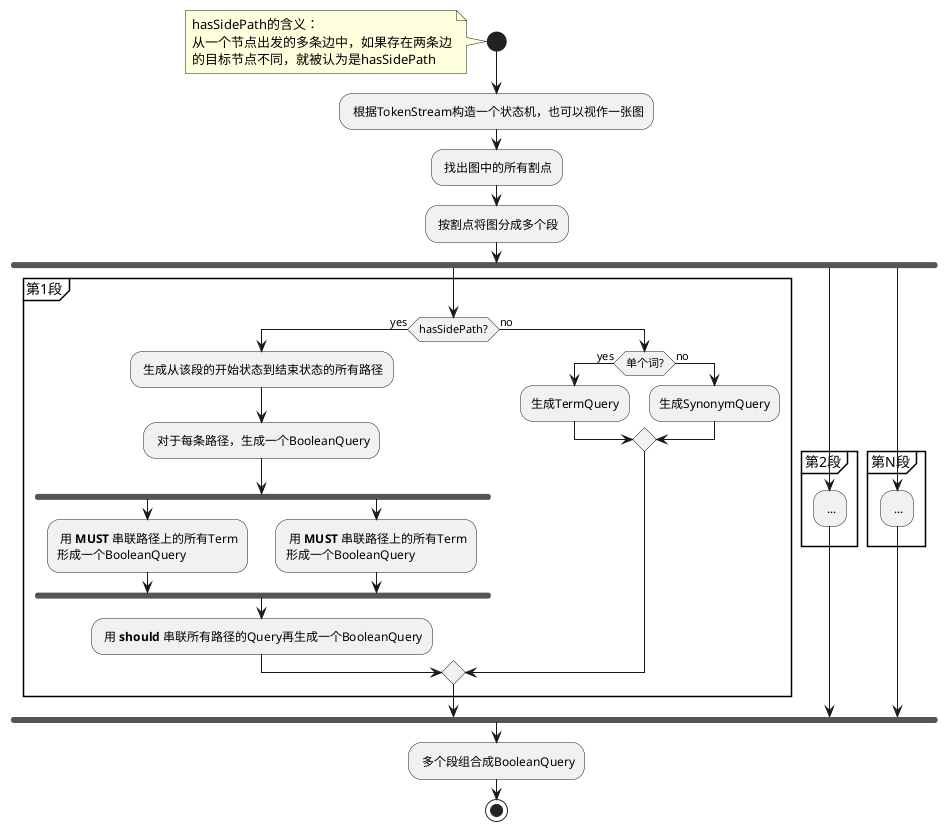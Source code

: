 @startuml
start
      note
      hasSidePath的含义：
      从一个节点出发的多条边中，如果存在两条边
      的目标节点不同，就被认为是hasSidePath
      end note
: 根据TokenStream构造一个状态机，也可以视作一张图;
: 找出图中的所有割点;
: 按割点将图分成多个段;
fork
partition 第1段{
    if (hasSidePath?) then (yes)
      : 生成从该段的开始状态到结束状态的所有路径;
      : 对于每条路径，生成一个BooleanQuery;
      fork
        : 用 <b>MUST</b> 串联路径上的所有Term\n形成一个BooleanQuery;
      fork again
        : 用 <b>MUST</b> 串联路径上的所有Term\n形成一个BooleanQuery;
      end fork
      : 用 <b>should</b> 串联所有路径的Query再生成一个BooleanQuery;
    else (no)
      if (单个词?) then (yes)
        :生成TermQuery;
      else (no)
        :生成SynonymQuery;
      endif
    endif
}

fork again
partition 第2段{
    : ...;
}
fork again
partition 第N段{
    : ...;
}
end fork
: 多个段组合成BooleanQuery;

stop
@enduml
